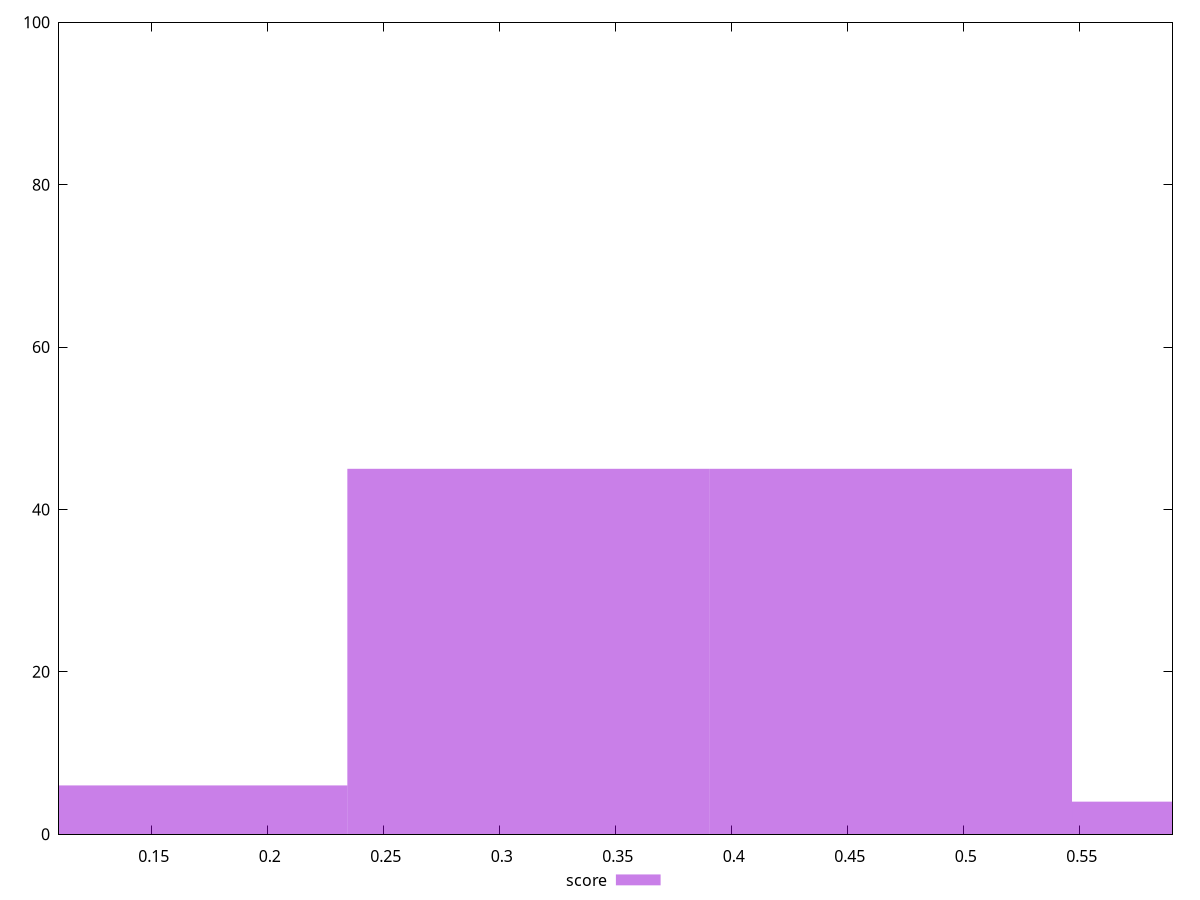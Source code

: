 reset

$score <<EOF
0.6247813264011082 4
0.46858599480083113 45
0.15619533160027704 6
0.3123906632005541 45
EOF

set key outside below
set boxwidth 0.15619533160027704
set xrange [0.11:0.59]
set yrange [0:100]
set trange [0:100]
set style fill transparent solid 0.5 noborder
set terminal svg size 640, 490 enhanced background rgb 'white'
set output "report_00009_2021-02-08T22-37-41.559Z/total-blocking-time/samples/pages+cached/score/histogram.svg"

plot $score title "score" with boxes

reset
